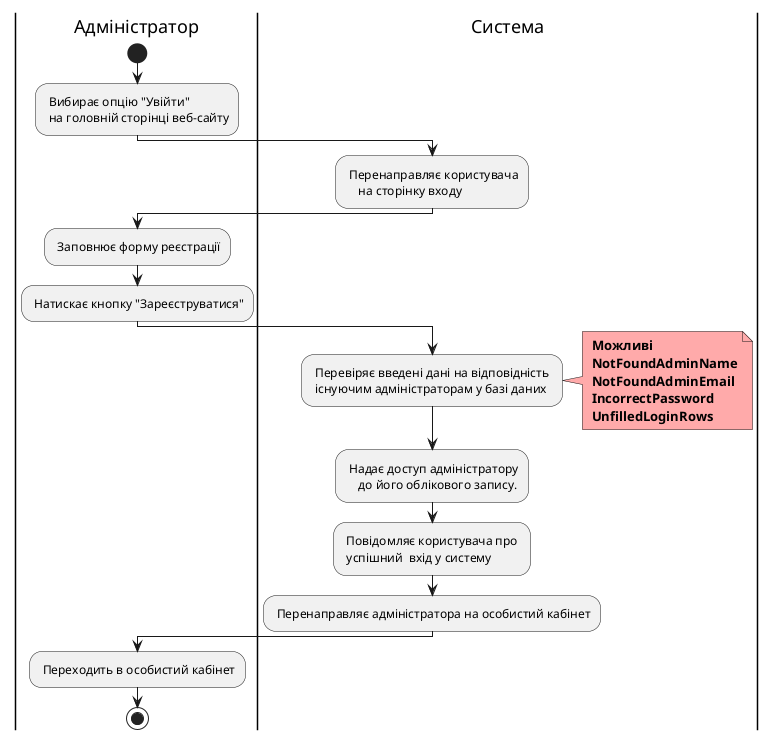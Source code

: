 <center style="
    border-radius:4px;
    border: 1px solid #cfd7e6;
    box-shadow: 0 1px 3px 0 rgba(89,105,129,.05), 0 1px 1px 0 rgba(0,0,0,.025);
    padding: 1em;"
    >

@startuml
    |Адміністратор|
        start;
        : Вибирає опцію "Увійти" \n на головній сторінці веб-сайту;
    |Система|
        : Перенаправляє користувача 
            на сторінку входу;
    |Адміністратор|
        : Заповнює форму реєстрації;
        : Натискає кнопку "Зареєструватися";
    |Система|
        : Перевіряє введені дані на відповідність \n існуючим адміністраторам у базі даних;
        note right #FFaaaa
        <b> Можливі
        <b> NotFoundAdminName
        <b> NotFoundAdminEmail
        <b> IncorrectPassword
        <b> UnfilledLoginRows
        end note
        : Надає доступ адміністратору 
            до його облікового запису.;
        : Повідомляє користувача про \n успішний  вхід у систему;
        : Перенаправляє адміністратора на особистий кабінет;
    |Адміністратор|
        : Переходить в особистий кабінет;
        stop;
@enduml

</center>
